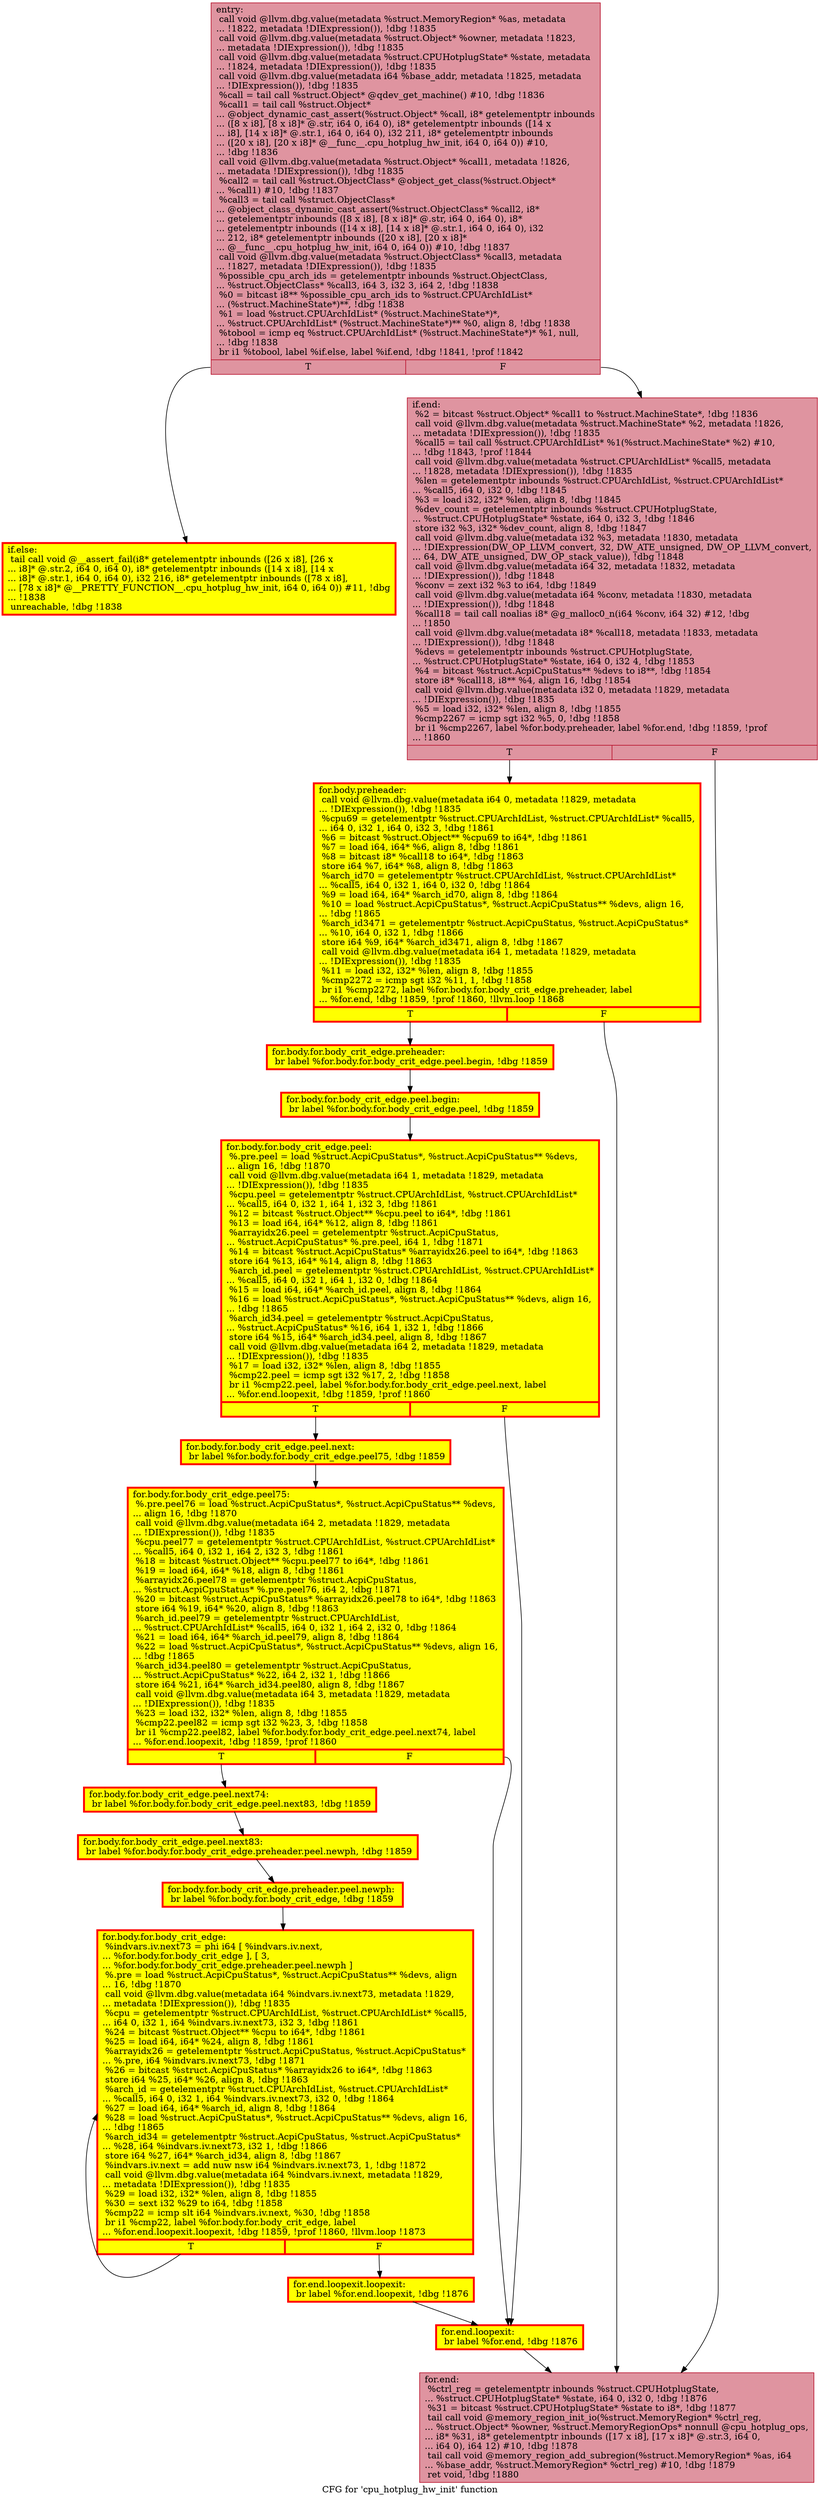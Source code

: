 digraph "CFG for 'cpu_hotplug_hw_init' function" {
	label="CFG for 'cpu_hotplug_hw_init' function";

	Node0x55f317b48e30 [shape=record,color="#b70d28ff", style=filled, fillcolor="#b70d2870",label="{entry:\l  call void @llvm.dbg.value(metadata %struct.MemoryRegion* %as, metadata\l... !1822, metadata !DIExpression()), !dbg !1835\l  call void @llvm.dbg.value(metadata %struct.Object* %owner, metadata !1823,\l... metadata !DIExpression()), !dbg !1835\l  call void @llvm.dbg.value(metadata %struct.CPUHotplugState* %state, metadata\l... !1824, metadata !DIExpression()), !dbg !1835\l  call void @llvm.dbg.value(metadata i64 %base_addr, metadata !1825, metadata\l... !DIExpression()), !dbg !1835\l  %call = tail call %struct.Object* @qdev_get_machine() #10, !dbg !1836\l  %call1 = tail call %struct.Object*\l... @object_dynamic_cast_assert(%struct.Object* %call, i8* getelementptr inbounds\l... ([8 x i8], [8 x i8]* @.str, i64 0, i64 0), i8* getelementptr inbounds ([14 x\l... i8], [14 x i8]* @.str.1, i64 0, i64 0), i32 211, i8* getelementptr inbounds\l... ([20 x i8], [20 x i8]* @__func__.cpu_hotplug_hw_init, i64 0, i64 0)) #10,\l... !dbg !1836\l  call void @llvm.dbg.value(metadata %struct.Object* %call1, metadata !1826,\l... metadata !DIExpression()), !dbg !1835\l  %call2 = tail call %struct.ObjectClass* @object_get_class(%struct.Object*\l... %call1) #10, !dbg !1837\l  %call3 = tail call %struct.ObjectClass*\l... @object_class_dynamic_cast_assert(%struct.ObjectClass* %call2, i8*\l... getelementptr inbounds ([8 x i8], [8 x i8]* @.str, i64 0, i64 0), i8*\l... getelementptr inbounds ([14 x i8], [14 x i8]* @.str.1, i64 0, i64 0), i32\l... 212, i8* getelementptr inbounds ([20 x i8], [20 x i8]*\l... @__func__.cpu_hotplug_hw_init, i64 0, i64 0)) #10, !dbg !1837\l  call void @llvm.dbg.value(metadata %struct.ObjectClass* %call3, metadata\l... !1827, metadata !DIExpression()), !dbg !1835\l  %possible_cpu_arch_ids = getelementptr inbounds %struct.ObjectClass,\l... %struct.ObjectClass* %call3, i64 3, i32 3, i64 2, !dbg !1838\l  %0 = bitcast i8** %possible_cpu_arch_ids to %struct.CPUArchIdList*\l... (%struct.MachineState*)**, !dbg !1838\l  %1 = load %struct.CPUArchIdList* (%struct.MachineState*)*,\l... %struct.CPUArchIdList* (%struct.MachineState*)** %0, align 8, !dbg !1838\l  %tobool = icmp eq %struct.CPUArchIdList* (%struct.MachineState*)* %1, null,\l... !dbg !1838\l  br i1 %tobool, label %if.else, label %if.end, !dbg !1841, !prof !1842\l|{<s0>T|<s1>F}}"];
	Node0x55f317b48e30:s0 -> Node0x55f317b6e120;
	Node0x55f317b48e30:s1 -> Node0x55f317b6e0b0;
	Node0x55f317b6e120 [shape=record,penwidth=3.0, style="filled", color="red", fillcolor="yellow",label="{if.else:                                          \l  tail call void @__assert_fail(i8* getelementptr inbounds ([26 x i8], [26 x\l... i8]* @.str.2, i64 0, i64 0), i8* getelementptr inbounds ([14 x i8], [14 x\l... i8]* @.str.1, i64 0, i64 0), i32 216, i8* getelementptr inbounds ([78 x i8],\l... [78 x i8]* @__PRETTY_FUNCTION__.cpu_hotplug_hw_init, i64 0, i64 0)) #11, !dbg\l... !1838\l  unreachable, !dbg !1838\l}"];
	Node0x55f317b6e0b0 [shape=record,color="#b70d28ff", style=filled, fillcolor="#b70d2870",label="{if.end:                                           \l  %2 = bitcast %struct.Object* %call1 to %struct.MachineState*, !dbg !1836\l  call void @llvm.dbg.value(metadata %struct.MachineState* %2, metadata !1826,\l... metadata !DIExpression()), !dbg !1835\l  %call5 = tail call %struct.CPUArchIdList* %1(%struct.MachineState* %2) #10,\l... !dbg !1843, !prof !1844\l  call void @llvm.dbg.value(metadata %struct.CPUArchIdList* %call5, metadata\l... !1828, metadata !DIExpression()), !dbg !1835\l  %len = getelementptr inbounds %struct.CPUArchIdList, %struct.CPUArchIdList*\l... %call5, i64 0, i32 0, !dbg !1845\l  %3 = load i32, i32* %len, align 8, !dbg !1845\l  %dev_count = getelementptr inbounds %struct.CPUHotplugState,\l... %struct.CPUHotplugState* %state, i64 0, i32 3, !dbg !1846\l  store i32 %3, i32* %dev_count, align 8, !dbg !1847\l  call void @llvm.dbg.value(metadata i32 %3, metadata !1830, metadata\l... !DIExpression(DW_OP_LLVM_convert, 32, DW_ATE_unsigned, DW_OP_LLVM_convert,\l... 64, DW_ATE_unsigned, DW_OP_stack_value)), !dbg !1848\l  call void @llvm.dbg.value(metadata i64 32, metadata !1832, metadata\l... !DIExpression()), !dbg !1848\l  %conv = zext i32 %3 to i64, !dbg !1849\l  call void @llvm.dbg.value(metadata i64 %conv, metadata !1830, metadata\l... !DIExpression()), !dbg !1848\l  %call18 = tail call noalias i8* @g_malloc0_n(i64 %conv, i64 32) #12, !dbg\l... !1850\l  call void @llvm.dbg.value(metadata i8* %call18, metadata !1833, metadata\l... !DIExpression()), !dbg !1848\l  %devs = getelementptr inbounds %struct.CPUHotplugState,\l... %struct.CPUHotplugState* %state, i64 0, i32 4, !dbg !1853\l  %4 = bitcast %struct.AcpiCpuStatus** %devs to i8**, !dbg !1854\l  store i8* %call18, i8** %4, align 16, !dbg !1854\l  call void @llvm.dbg.value(metadata i32 0, metadata !1829, metadata\l... !DIExpression()), !dbg !1835\l  %5 = load i32, i32* %len, align 8, !dbg !1855\l  %cmp2267 = icmp sgt i32 %5, 0, !dbg !1858\l  br i1 %cmp2267, label %for.body.preheader, label %for.end, !dbg !1859, !prof\l... !1860\l|{<s0>T|<s1>F}}"];
	Node0x55f317b6e0b0:s0 -> Node0x55f317b70880;
	Node0x55f317b6e0b0:s1 -> Node0x55f317b746b0;
	Node0x55f317b70880 [shape=record,penwidth=3.0, style="filled", color="red", fillcolor="yellow",label="{for.body.preheader:                               \l  call void @llvm.dbg.value(metadata i64 0, metadata !1829, metadata\l... !DIExpression()), !dbg !1835\l  %cpu69 = getelementptr %struct.CPUArchIdList, %struct.CPUArchIdList* %call5,\l... i64 0, i32 1, i64 0, i32 3, !dbg !1861\l  %6 = bitcast %struct.Object** %cpu69 to i64*, !dbg !1861\l  %7 = load i64, i64* %6, align 8, !dbg !1861\l  %8 = bitcast i8* %call18 to i64*, !dbg !1863\l  store i64 %7, i64* %8, align 8, !dbg !1863\l  %arch_id70 = getelementptr %struct.CPUArchIdList, %struct.CPUArchIdList*\l... %call5, i64 0, i32 1, i64 0, i32 0, !dbg !1864\l  %9 = load i64, i64* %arch_id70, align 8, !dbg !1864\l  %10 = load %struct.AcpiCpuStatus*, %struct.AcpiCpuStatus** %devs, align 16,\l... !dbg !1865\l  %arch_id3471 = getelementptr %struct.AcpiCpuStatus, %struct.AcpiCpuStatus*\l... %10, i64 0, i32 1, !dbg !1866\l  store i64 %9, i64* %arch_id3471, align 8, !dbg !1867\l  call void @llvm.dbg.value(metadata i64 1, metadata !1829, metadata\l... !DIExpression()), !dbg !1835\l  %11 = load i32, i32* %len, align 8, !dbg !1855\l  %cmp2272 = icmp sgt i32 %11, 1, !dbg !1858\l  br i1 %cmp2272, label %for.body.for.body_crit_edge.preheader, label\l... %for.end, !dbg !1859, !prof !1860, !llvm.loop !1868\l|{<s0>T|<s1>F}}"];
	Node0x55f317b70880:s0 -> Node0x55f317b71e30;
	Node0x55f317b70880:s1 -> Node0x55f317b746b0;
	Node0x55f317b71e30 [shape=record,penwidth=3.0, style="filled", color="red", fillcolor="yellow",label="{for.body.for.body_crit_edge.preheader:            \l  br label %for.body.for.body_crit_edge.peel.begin, !dbg !1859\l}"];
	Node0x55f317b71e30 -> Node0x55f317c6e150;
	Node0x55f317c6e150 [shape=record,penwidth=3.0, style="filled", color="red", fillcolor="yellow",label="{for.body.for.body_crit_edge.peel.begin:           \l  br label %for.body.for.body_crit_edge.peel, !dbg !1859\l}"];
	Node0x55f317c6e150 -> Node0x55f317b2ec90;
	Node0x55f317b2ec90 [shape=record,penwidth=3.0, style="filled", color="red", fillcolor="yellow",label="{for.body.for.body_crit_edge.peel:                 \l  %.pre.peel = load %struct.AcpiCpuStatus*, %struct.AcpiCpuStatus** %devs,\l... align 16, !dbg !1870\l  call void @llvm.dbg.value(metadata i64 1, metadata !1829, metadata\l... !DIExpression()), !dbg !1835\l  %cpu.peel = getelementptr %struct.CPUArchIdList, %struct.CPUArchIdList*\l... %call5, i64 0, i32 1, i64 1, i32 3, !dbg !1861\l  %12 = bitcast %struct.Object** %cpu.peel to i64*, !dbg !1861\l  %13 = load i64, i64* %12, align 8, !dbg !1861\l  %arrayidx26.peel = getelementptr %struct.AcpiCpuStatus,\l... %struct.AcpiCpuStatus* %.pre.peel, i64 1, !dbg !1871\l  %14 = bitcast %struct.AcpiCpuStatus* %arrayidx26.peel to i64*, !dbg !1863\l  store i64 %13, i64* %14, align 8, !dbg !1863\l  %arch_id.peel = getelementptr %struct.CPUArchIdList, %struct.CPUArchIdList*\l... %call5, i64 0, i32 1, i64 1, i32 0, !dbg !1864\l  %15 = load i64, i64* %arch_id.peel, align 8, !dbg !1864\l  %16 = load %struct.AcpiCpuStatus*, %struct.AcpiCpuStatus** %devs, align 16,\l... !dbg !1865\l  %arch_id34.peel = getelementptr %struct.AcpiCpuStatus,\l... %struct.AcpiCpuStatus* %16, i64 1, i32 1, !dbg !1866\l  store i64 %15, i64* %arch_id34.peel, align 8, !dbg !1867\l  call void @llvm.dbg.value(metadata i64 2, metadata !1829, metadata\l... !DIExpression()), !dbg !1835\l  %17 = load i32, i32* %len, align 8, !dbg !1855\l  %cmp22.peel = icmp sgt i32 %17, 2, !dbg !1858\l  br i1 %cmp22.peel, label %for.body.for.body_crit_edge.peel.next, label\l... %for.end.loopexit, !dbg !1859, !prof !1860\l|{<s0>T|<s1>F}}"];
	Node0x55f317b2ec90:s0 -> Node0x55f317c2b120;
	Node0x55f317b2ec90:s1 -> Node0x55f317b37160;
	Node0x55f317c2b120 [shape=record,penwidth=3.0, style="filled", color="red", fillcolor="yellow",label="{for.body.for.body_crit_edge.peel.next:            \l  br label %for.body.for.body_crit_edge.peel75, !dbg !1859\l}"];
	Node0x55f317c2b120 -> Node0x55f317bf0fa0;
	Node0x55f317bf0fa0 [shape=record,penwidth=3.0, style="filled", color="red", fillcolor="yellow",label="{for.body.for.body_crit_edge.peel75:               \l  %.pre.peel76 = load %struct.AcpiCpuStatus*, %struct.AcpiCpuStatus** %devs,\l... align 16, !dbg !1870\l  call void @llvm.dbg.value(metadata i64 2, metadata !1829, metadata\l... !DIExpression()), !dbg !1835\l  %cpu.peel77 = getelementptr %struct.CPUArchIdList, %struct.CPUArchIdList*\l... %call5, i64 0, i32 1, i64 2, i32 3, !dbg !1861\l  %18 = bitcast %struct.Object** %cpu.peel77 to i64*, !dbg !1861\l  %19 = load i64, i64* %18, align 8, !dbg !1861\l  %arrayidx26.peel78 = getelementptr %struct.AcpiCpuStatus,\l... %struct.AcpiCpuStatus* %.pre.peel76, i64 2, !dbg !1871\l  %20 = bitcast %struct.AcpiCpuStatus* %arrayidx26.peel78 to i64*, !dbg !1863\l  store i64 %19, i64* %20, align 8, !dbg !1863\l  %arch_id.peel79 = getelementptr %struct.CPUArchIdList,\l... %struct.CPUArchIdList* %call5, i64 0, i32 1, i64 2, i32 0, !dbg !1864\l  %21 = load i64, i64* %arch_id.peel79, align 8, !dbg !1864\l  %22 = load %struct.AcpiCpuStatus*, %struct.AcpiCpuStatus** %devs, align 16,\l... !dbg !1865\l  %arch_id34.peel80 = getelementptr %struct.AcpiCpuStatus,\l... %struct.AcpiCpuStatus* %22, i64 2, i32 1, !dbg !1866\l  store i64 %21, i64* %arch_id34.peel80, align 8, !dbg !1867\l  call void @llvm.dbg.value(metadata i64 3, metadata !1829, metadata\l... !DIExpression()), !dbg !1835\l  %23 = load i32, i32* %len, align 8, !dbg !1855\l  %cmp22.peel82 = icmp sgt i32 %23, 3, !dbg !1858\l  br i1 %cmp22.peel82, label %for.body.for.body_crit_edge.peel.next74, label\l... %for.end.loopexit, !dbg !1859, !prof !1860\l|{<s0>T|<s1>F}}"];
	Node0x55f317bf0fa0:s0 -> Node0x55f317c78210;
	Node0x55f317bf0fa0:s1 -> Node0x55f317b37160;
	Node0x55f317c78210 [shape=record,penwidth=3.0, style="filled", color="red", fillcolor="yellow",label="{for.body.for.body_crit_edge.peel.next74:          \l  br label %for.body.for.body_crit_edge.peel.next83, !dbg !1859\l}"];
	Node0x55f317c78210 -> Node0x55f317da80f0;
	Node0x55f317da80f0 [shape=record,penwidth=3.0, style="filled", color="red", fillcolor="yellow",label="{for.body.for.body_crit_edge.peel.next83:          \l  br label %for.body.for.body_crit_edge.preheader.peel.newph, !dbg !1859\l}"];
	Node0x55f317da80f0 -> Node0x55f317b370c0;
	Node0x55f317b370c0 [shape=record,penwidth=3.0, style="filled", color="red", fillcolor="yellow",label="{for.body.for.body_crit_edge.preheader.peel.newph: \l  br label %for.body.for.body_crit_edge, !dbg !1859\l}"];
	Node0x55f317b370c0 -> Node0x55f317b74880;
	Node0x55f317b74880 [shape=record,penwidth=3.0, style="filled", color="red", fillcolor="yellow",label="{for.body.for.body_crit_edge:                      \l  %indvars.iv.next73 = phi i64 [ %indvars.iv.next,\l... %for.body.for.body_crit_edge ], [ 3,\l... %for.body.for.body_crit_edge.preheader.peel.newph ]\l  %.pre = load %struct.AcpiCpuStatus*, %struct.AcpiCpuStatus** %devs, align\l... 16, !dbg !1870\l  call void @llvm.dbg.value(metadata i64 %indvars.iv.next73, metadata !1829,\l... metadata !DIExpression()), !dbg !1835\l  %cpu = getelementptr %struct.CPUArchIdList, %struct.CPUArchIdList* %call5,\l... i64 0, i32 1, i64 %indvars.iv.next73, i32 3, !dbg !1861\l  %24 = bitcast %struct.Object** %cpu to i64*, !dbg !1861\l  %25 = load i64, i64* %24, align 8, !dbg !1861\l  %arrayidx26 = getelementptr %struct.AcpiCpuStatus, %struct.AcpiCpuStatus*\l... %.pre, i64 %indvars.iv.next73, !dbg !1871\l  %26 = bitcast %struct.AcpiCpuStatus* %arrayidx26 to i64*, !dbg !1863\l  store i64 %25, i64* %26, align 8, !dbg !1863\l  %arch_id = getelementptr %struct.CPUArchIdList, %struct.CPUArchIdList*\l... %call5, i64 0, i32 1, i64 %indvars.iv.next73, i32 0, !dbg !1864\l  %27 = load i64, i64* %arch_id, align 8, !dbg !1864\l  %28 = load %struct.AcpiCpuStatus*, %struct.AcpiCpuStatus** %devs, align 16,\l... !dbg !1865\l  %arch_id34 = getelementptr %struct.AcpiCpuStatus, %struct.AcpiCpuStatus*\l... %28, i64 %indvars.iv.next73, i32 1, !dbg !1866\l  store i64 %27, i64* %arch_id34, align 8, !dbg !1867\l  %indvars.iv.next = add nuw nsw i64 %indvars.iv.next73, 1, !dbg !1872\l  call void @llvm.dbg.value(metadata i64 %indvars.iv.next, metadata !1829,\l... metadata !DIExpression()), !dbg !1835\l  %29 = load i32, i32* %len, align 8, !dbg !1855\l  %30 = sext i32 %29 to i64, !dbg !1858\l  %cmp22 = icmp slt i64 %indvars.iv.next, %30, !dbg !1858\l  br i1 %cmp22, label %for.body.for.body_crit_edge, label\l... %for.end.loopexit.loopexit, !dbg !1859, !prof !1860, !llvm.loop !1873\l|{<s0>T|<s1>F}}"];
	Node0x55f317b74880:s0 -> Node0x55f317b74880;
	Node0x55f317b74880:s1 -> Node0x55f317b708d0;
	Node0x55f317b708d0 [shape=record,penwidth=3.0, style="filled", color="red", fillcolor="yellow",label="{for.end.loopexit.loopexit:                        \l  br label %for.end.loopexit, !dbg !1876\l}"];
	Node0x55f317b708d0 -> Node0x55f317b37160;
	Node0x55f317b37160 [shape=record,penwidth=3.0, style="filled", color="red", fillcolor="yellow",label="{for.end.loopexit:                                 \l  br label %for.end, !dbg !1876\l}"];
	Node0x55f317b37160 -> Node0x55f317b746b0;
	Node0x55f317b746b0 [shape=record,color="#b70d28ff", style=filled, fillcolor="#b70d2870",label="{for.end:                                          \l  %ctrl_reg = getelementptr inbounds %struct.CPUHotplugState,\l... %struct.CPUHotplugState* %state, i64 0, i32 0, !dbg !1876\l  %31 = bitcast %struct.CPUHotplugState* %state to i8*, !dbg !1877\l  tail call void @memory_region_init_io(%struct.MemoryRegion* %ctrl_reg,\l... %struct.Object* %owner, %struct.MemoryRegionOps* nonnull @cpu_hotplug_ops,\l... i8* %31, i8* getelementptr inbounds ([17 x i8], [17 x i8]* @.str.3, i64 0,\l... i64 0), i64 12) #10, !dbg !1878\l  tail call void @memory_region_add_subregion(%struct.MemoryRegion* %as, i64\l... %base_addr, %struct.MemoryRegion* %ctrl_reg) #10, !dbg !1879\l  ret void, !dbg !1880\l}"];
}
